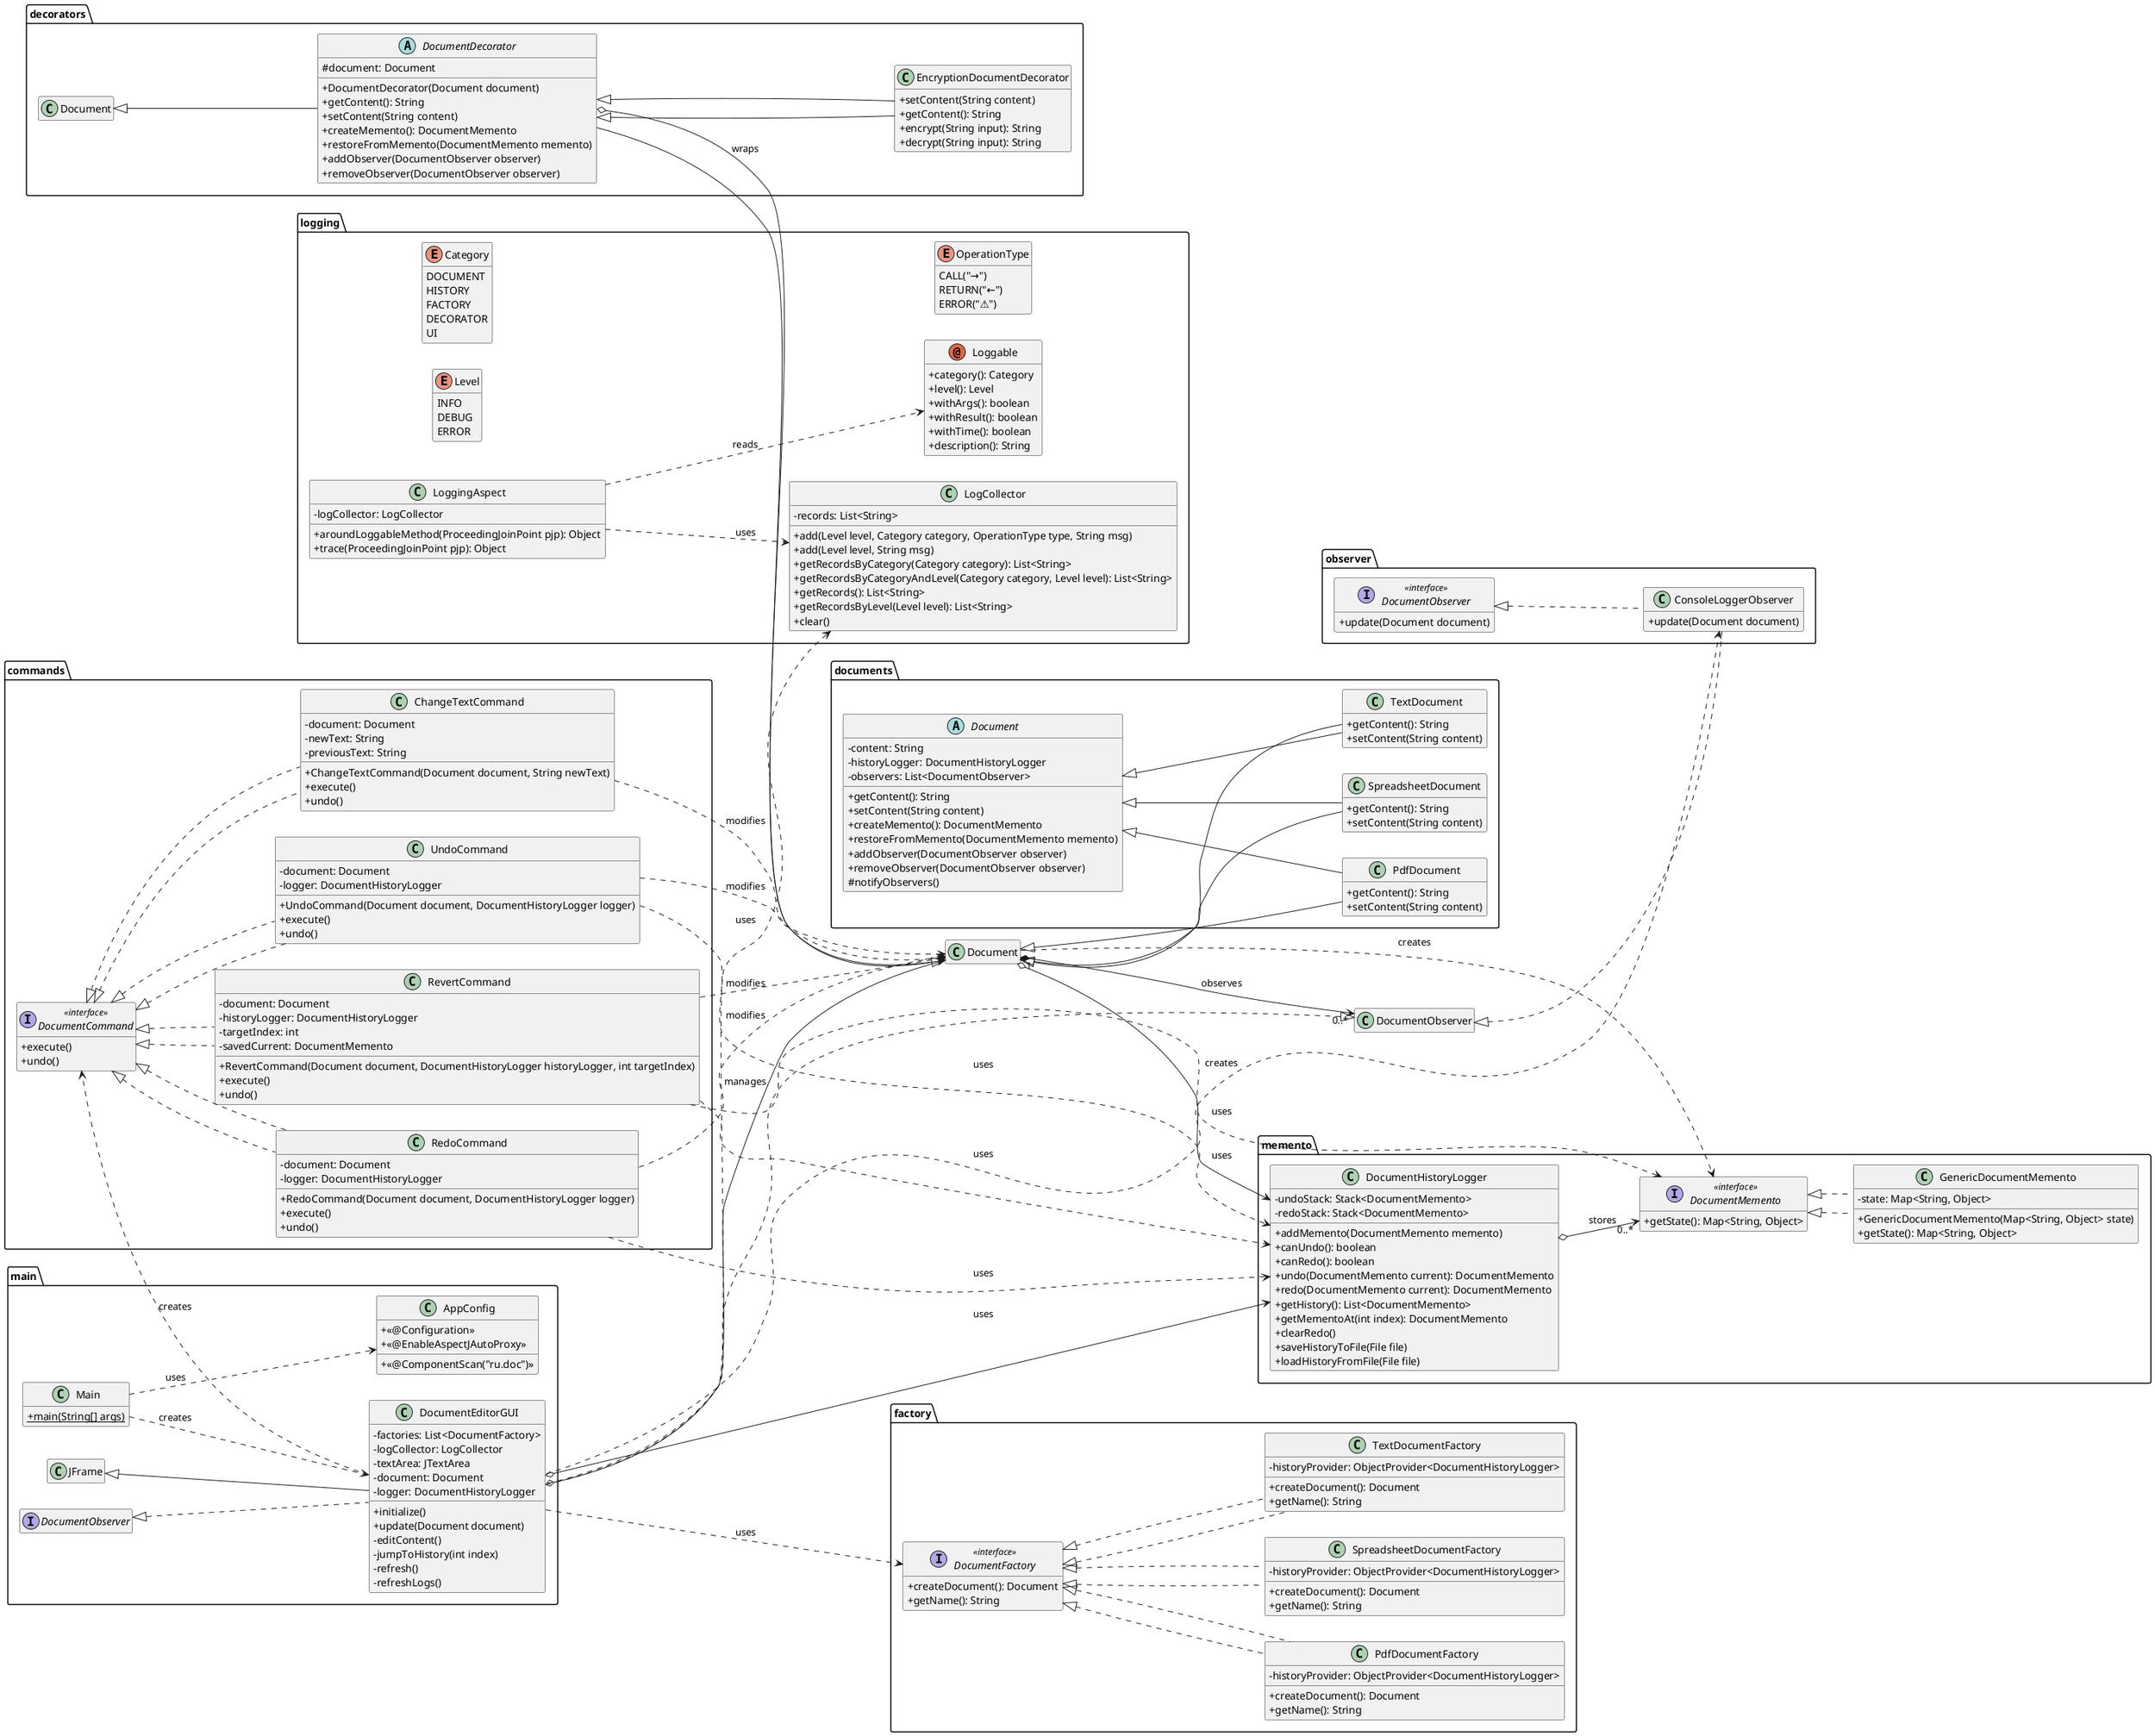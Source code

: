@startuml
' Settings
skinparam classAttributeIconSize 0
hide empty members
left to right direction

' Packages
package main {
    class Main {
        + {static} main(String[] args)
    }
    class AppConfig {
        + <<@Configuration>>
        + <<@ComponentScan("ru.doc")>>
        + <<@EnableAspectJAutoProxy>>
    }
    class DocumentEditorGUI extends JFrame implements DocumentObserver {
        - factories: List<DocumentFactory>
        - logCollector: LogCollector
        - textArea: JTextArea
        - document: Document
        - logger: DocumentHistoryLogger
        + initialize()
        + update(Document document)
        - editContent()
        - jumpToHistory(int index)
        - refresh()
        - refreshLogs()
    }
}

package documents {
    abstract class Document {
        - content: String
        - historyLogger: DocumentHistoryLogger
        - observers: List<DocumentObserver>
        + getContent(): String
        + setContent(String content)
        + createMemento(): DocumentMemento
        + restoreFromMemento(DocumentMemento memento)
        + addObserver(DocumentObserver observer)
        + removeObserver(DocumentObserver observer)
        # notifyObservers()
    }
    class TextDocument extends Document {
        + getContent(): String
        + setContent(String content)
    }
    class PdfDocument extends Document {
        + getContent(): String
        + setContent(String content)
    }
    class SpreadsheetDocument extends Document {
        + getContent(): String
        + setContent(String content)
    }
}

package factory {
    interface DocumentFactory <<interface>> {
        + createDocument(): Document
        + getName(): String
    }
    class TextDocumentFactory implements DocumentFactory {
        - historyProvider: ObjectProvider<DocumentHistoryLogger>
        + createDocument(): Document
        + getName(): String
    }
    class PdfDocumentFactory implements DocumentFactory {
        - historyProvider: ObjectProvider<DocumentHistoryLogger>
        + createDocument(): Document
        + getName(): String
    }
    class SpreadsheetDocumentFactory implements DocumentFactory {
        - historyProvider: ObjectProvider<DocumentHistoryLogger>
        + createDocument(): Document
        + getName(): String
    }
}

package decorators {
    abstract class DocumentDecorator extends Document {
        # document: Document
        + DocumentDecorator(Document document)
        + getContent(): String
        + setContent(String content)
        + createMemento(): DocumentMemento
        + restoreFromMemento(DocumentMemento memento)
        + addObserver(DocumentObserver observer)
        + removeObserver(DocumentObserver observer)
    }
    class EncryptionDocumentDecorator extends DocumentDecorator {
        + setContent(String content)
        + getContent(): String
        + encrypt(String input): String
        + decrypt(String input): String
    }
}

package commands {
    interface DocumentCommand <<interface>> {
        + execute()
        + undo()
    }
    class ChangeTextCommand implements DocumentCommand {
        - document: Document
        - newText: String
        - previousText: String
        + ChangeTextCommand(Document document, String newText)
        + execute()
        + undo()
    }
    class UndoCommand implements DocumentCommand {
        - document: Document
        - logger: DocumentHistoryLogger
        + UndoCommand(Document document, DocumentHistoryLogger logger)
        + execute()
        + undo()
    }
    class RedoCommand implements DocumentCommand {
        - document: Document
        - logger: DocumentHistoryLogger
        + RedoCommand(Document document, DocumentHistoryLogger logger)
        + execute()
        + undo()
    }
    class RevertCommand implements DocumentCommand {
        - document: Document
        - historyLogger: DocumentHistoryLogger
        - targetIndex: int
        - savedCurrent: DocumentMemento
        + RevertCommand(Document document, DocumentHistoryLogger historyLogger, int targetIndex)
        + execute()
        + undo()
    }
}

package memento {
    interface DocumentMemento <<interface>> {
        + getState(): Map<String, Object>
    }
    class GenericDocumentMemento implements DocumentMemento {
        - state: Map<String, Object>
        + GenericDocumentMemento(Map<String, Object> state)
        + getState(): Map<String, Object>
    }
    class DocumentHistoryLogger {
        - undoStack: Stack<DocumentMemento>
        - redoStack: Stack<DocumentMemento>
        + addMemento(DocumentMemento memento)
        + canUndo(): boolean
        + canRedo(): boolean
        + undo(DocumentMemento current): DocumentMemento
        + redo(DocumentMemento current): DocumentMemento
        + getHistory(): List<DocumentMemento>
        + getMementoAt(int index): DocumentMemento
        + clearRedo()
        + saveHistoryToFile(File file)
        + loadHistoryFromFile(File file)
    }
}

package observer {
    interface DocumentObserver <<interface>> {
        + update(Document document)
    }
    class ConsoleLoggerObserver implements DocumentObserver {
        + update(Document document)
    }
}

package logging {
    class LogCollector {
        - records: List<String>
        + add(Level level, Category category, OperationType type, String msg)
        + add(Level level, String msg)
        + getRecordsByCategory(Category category): List<String>
        + getRecordsByCategoryAndLevel(Category category, Level level): List<String>
        + getRecords(): List<String>
        + getRecordsByLevel(Level level): List<String>
        + clear()
    }
    enum Level {
        INFO
        DEBUG
        ERROR
    }
    enum Category {
        DOCUMENT
        HISTORY
        FACTORY
        DECORATOR
        UI
    }
    enum OperationType {
        CALL("→")
        RETURN("←")
        ERROR("⚠")
    }
    annotation Loggable {
        + category(): Category
        + level(): Level
        + withArgs(): boolean
        + withResult(): boolean
        + withTime(): boolean
        + description(): String
    }
    class LoggingAspect {
        - logCollector: LogCollector
        + aroundLoggableMethod(ProceedingJoinPoint pjp): Object
        + trace(ProceedingJoinPoint pjp): Object
    }
}

' Relationships
Main ..> AppConfig : uses
Main ..> DocumentEditorGUI : creates

DocumentEditorGUI o--> Document : manages
DocumentEditorGUI o--> DocumentHistoryLogger : uses
DocumentEditorGUI ..> DocumentFactory : uses
DocumentEditorGUI ..> DocumentCommand : creates
DocumentEditorGUI ..> ConsoleLoggerObserver : creates
DocumentEditorGUI ..> LogCollector : uses

Document <|-- TextDocument
Document <|-- PdfDocument
Document <|-- SpreadsheetDocument
Document <|-- DocumentDecorator

Document ..> DocumentMemento : creates
Document o--> DocumentHistoryLogger : uses
Document "1" *--> "0..*" DocumentObserver : observes

DocumentDecorator o--> Document : wraps
DocumentDecorator <|-- EncryptionDocumentDecorator

DocumentFactory <|.. TextDocumentFactory
DocumentFactory <|.. PdfDocumentFactory
DocumentFactory <|.. SpreadsheetDocumentFactory

DocumentCommand <|.. ChangeTextCommand
DocumentCommand <|.. UndoCommand
DocumentCommand <|.. RedoCommand
DocumentCommand <|.. RevertCommand

ChangeTextCommand ..> Document : modifies
UndoCommand ..> Document : modifies
UndoCommand ..> DocumentHistoryLogger : uses
RedoCommand ..> Document : modifies
RedoCommand ..> DocumentHistoryLogger : uses
RevertCommand ..> Document : modifies
RevertCommand ..> DocumentHistoryLogger : uses
RevertCommand ..> DocumentMemento : uses

DocumentMemento <|.. GenericDocumentMemento
DocumentHistoryLogger o--> "0..*" DocumentMemento : stores

DocumentObserver <|.. DocumentEditorGUI
DocumentObserver <|.. ConsoleLoggerObserver

LoggingAspect ..> LogCollector : uses
LoggingAspect ..> Loggable : reads
@enduml